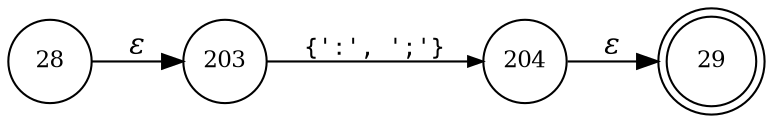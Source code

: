 digraph ATN {
rankdir=LR;
s29[fontsize=11, label="29", shape=doublecircle, fixedsize=true, width=.6];
s203[fontsize=11,label="203", shape=circle, fixedsize=true, width=.55, peripheries=1];
s28[fontsize=11,label="28", shape=circle, fixedsize=true, width=.55, peripheries=1];
s204[fontsize=11,label="204", shape=circle, fixedsize=true, width=.55, peripheries=1];
s28 -> s203 [fontname="Times-Italic", label="&epsilon;"];
s203 -> s204 [fontsize=11, fontname="Courier", arrowsize=.7, label = "{':', ';'}", arrowhead = normal];
s204 -> s29 [fontname="Times-Italic", label="&epsilon;"];
}